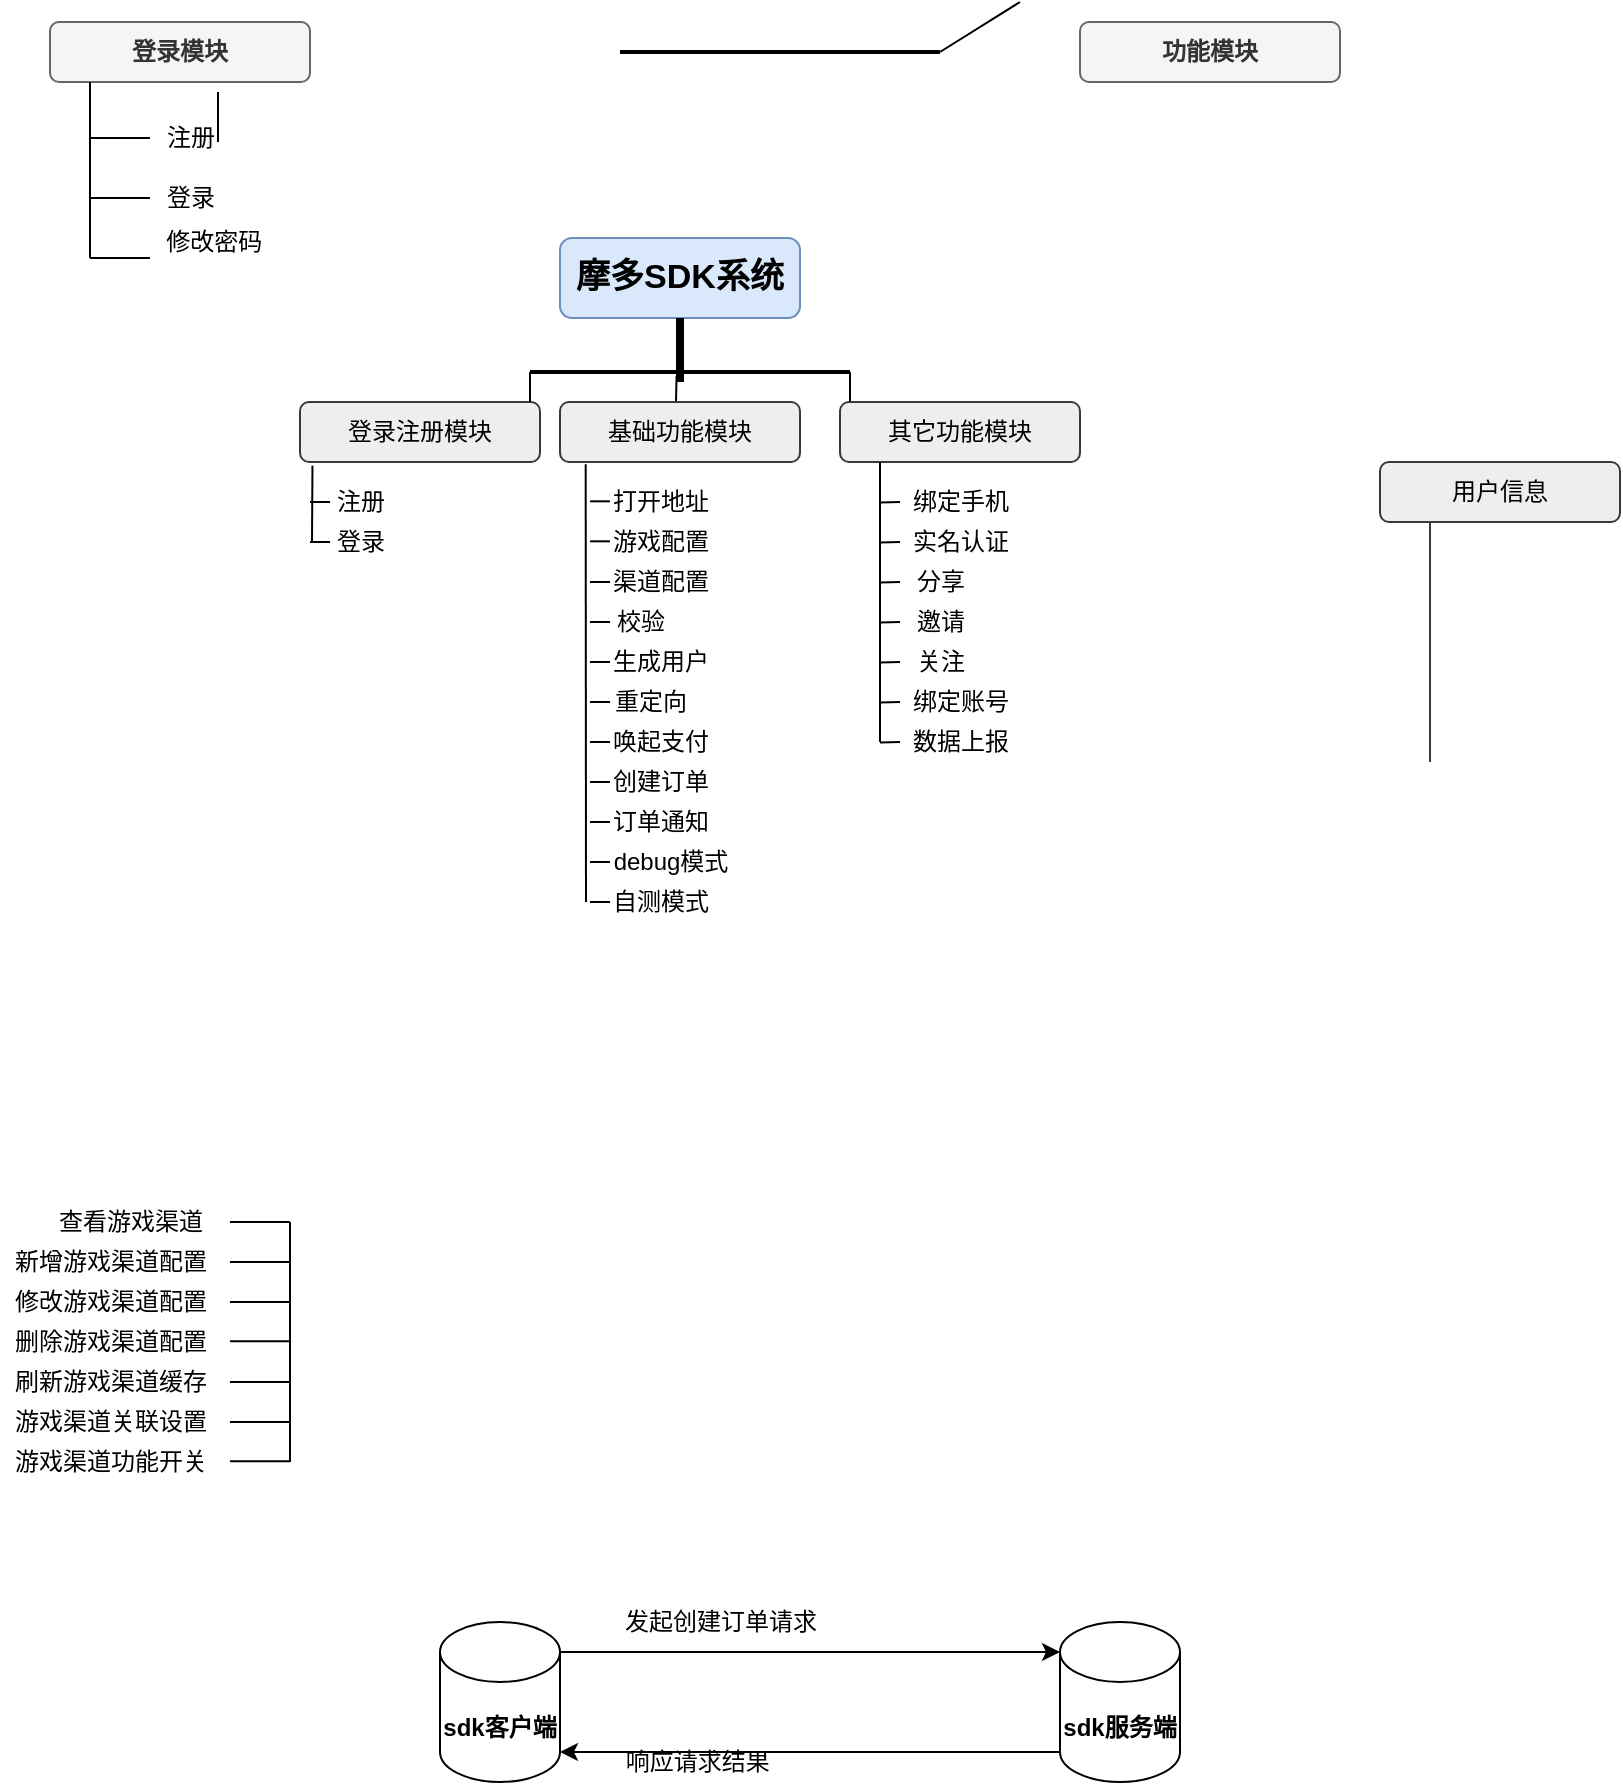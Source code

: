 <mxfile version="13.7.9" type="github" pages="3"><diagram id="qAoMYeuUkj_qlOZbJjKi" name="Page-1"><mxGraphModel dx="981" dy="514" grid="1" gridSize="10" guides="1" tooltips="1" connect="1" arrows="1" fold="1" page="1" pageScale="1" pageWidth="827" pageHeight="1169" math="0" shadow="0"><root><mxCell id="0"/><mxCell id="1" parent="0"/><mxCell id="pmI48ySR9rzOAMd9ZibN-4" value="&lt;b&gt;&lt;font style=&quot;font-size: 17px&quot;&gt;摩多SDK系统&lt;/font&gt;&lt;/b&gt;" style="rounded=1;whiteSpace=wrap;html=1;fillColor=#dae8fc;strokeColor=#6c8ebf;" vertex="1" parent="1"><mxGeometry x="280" y="128" width="120" height="40" as="geometry"/></mxCell><mxCell id="pmI48ySR9rzOAMd9ZibN-8" value="" style="line;strokeWidth=2;html=1;" vertex="1" parent="1"><mxGeometry x="310" y="30" width="160" height="10" as="geometry"/></mxCell><mxCell id="pmI48ySR9rzOAMd9ZibN-16" value="" style="endArrow=none;html=1;entryX=0;entryY=0.5;entryDx=0;entryDy=0;entryPerimeter=0;" edge="1" parent="1"><mxGeometry width="50" height="50" relative="1" as="geometry"><mxPoint x="109" y="80" as="sourcePoint"/><mxPoint x="109" y="55" as="targetPoint"/><Array as="points"/></mxGeometry></mxCell><mxCell id="pmI48ySR9rzOAMd9ZibN-17" value="" style="endArrow=none;html=1;entryX=1;entryY=0.5;entryDx=0;entryDy=0;entryPerimeter=0;" edge="1" parent="1" target="pmI48ySR9rzOAMd9ZibN-8"><mxGeometry width="50" height="50" relative="1" as="geometry"><mxPoint x="510" y="10" as="sourcePoint"/><mxPoint x="440" y="450" as="targetPoint"/></mxGeometry></mxCell><mxCell id="pmI48ySR9rzOAMd9ZibN-36" value="&lt;b&gt;登录模块&lt;/b&gt;" style="rounded=1;whiteSpace=wrap;html=1;fillColor=#f5f5f5;strokeColor=#666666;fontColor=#333333;" vertex="1" parent="1"><mxGeometry x="25" y="20" width="130" height="30" as="geometry"/></mxCell><mxCell id="pmI48ySR9rzOAMd9ZibN-38" value="&lt;b&gt;功能模块&lt;/b&gt;" style="rounded=1;whiteSpace=wrap;html=1;fillColor=#f5f5f5;strokeColor=#666666;fontColor=#333333;" vertex="1" parent="1"><mxGeometry x="540" y="20" width="130" height="30" as="geometry"/></mxCell><mxCell id="pmI48ySR9rzOAMd9ZibN-39" value="" style="endArrow=none;html=1;" edge="1" parent="1"><mxGeometry width="50" height="50" relative="1" as="geometry"><mxPoint x="45" y="138" as="sourcePoint"/><mxPoint x="45" y="50" as="targetPoint"/></mxGeometry></mxCell><mxCell id="pmI48ySR9rzOAMd9ZibN-40" value="" style="endArrow=none;html=1;" edge="1" parent="1"><mxGeometry width="50" height="50" relative="1" as="geometry"><mxPoint x="45" y="78" as="sourcePoint"/><mxPoint x="75" y="78" as="targetPoint"/><Array as="points"><mxPoint x="65" y="78"/></Array></mxGeometry></mxCell><mxCell id="pmI48ySR9rzOAMd9ZibN-41" value="" style="endArrow=none;html=1;" edge="1" parent="1"><mxGeometry width="50" height="50" relative="1" as="geometry"><mxPoint x="45" y="108" as="sourcePoint"/><mxPoint x="75" y="108" as="targetPoint"/></mxGeometry></mxCell><mxCell id="pmI48ySR9rzOAMd9ZibN-42" value="" style="endArrow=none;html=1;" edge="1" parent="1"><mxGeometry width="50" height="50" relative="1" as="geometry"><mxPoint x="45" y="138" as="sourcePoint"/><mxPoint x="75" y="138" as="targetPoint"/></mxGeometry></mxCell><mxCell id="pmI48ySR9rzOAMd9ZibN-43" value="注册" style="text;html=1;align=center;verticalAlign=middle;resizable=0;points=[];autosize=1;" vertex="1" parent="1"><mxGeometry x="75" y="68" width="40" height="20" as="geometry"/></mxCell><mxCell id="pmI48ySR9rzOAMd9ZibN-44" value="登录" style="text;html=1;align=center;verticalAlign=middle;resizable=0;points=[];autosize=1;" vertex="1" parent="1"><mxGeometry x="75" y="98" width="40" height="20" as="geometry"/></mxCell><mxCell id="pmI48ySR9rzOAMd9ZibN-45" value="&amp;nbsp;修改密码" style="text;html=1;align=center;verticalAlign=middle;resizable=0;points=[];autosize=1;" vertex="1" parent="1"><mxGeometry x="70" y="120" width="70" height="20" as="geometry"/></mxCell><mxCell id="pmI48ySR9rzOAMd9ZibN-46" value="" style="endArrow=none;html=1;fillColor=#ffff88;strokeColor=#36393d;" edge="1" parent="1"><mxGeometry width="50" height="50" relative="1" as="geometry"><mxPoint x="715" y="390" as="sourcePoint"/><mxPoint x="715" y="270" as="targetPoint"/></mxGeometry></mxCell><mxCell id="pmI48ySR9rzOAMd9ZibN-90" value="登录注册模块" style="rounded=1;whiteSpace=wrap;html=1;fillColor=#eeeeee;strokeColor=#36393d;" vertex="1" parent="1"><mxGeometry x="150" y="210" width="120" height="30" as="geometry"/></mxCell><mxCell id="pmI48ySR9rzOAMd9ZibN-91" value="" style="endArrow=none;html=1;" edge="1" parent="1"><mxGeometry width="50" height="50" relative="1" as="geometry"><mxPoint x="145" y="740" as="sourcePoint"/><mxPoint x="145" y="620" as="targetPoint"/></mxGeometry></mxCell><mxCell id="pmI48ySR9rzOAMd9ZibN-92" value="" style="endArrow=none;html=1;" edge="1" parent="1"><mxGeometry width="50" height="50" relative="1" as="geometry"><mxPoint x="115" y="620" as="sourcePoint"/><mxPoint x="145" y="620" as="targetPoint"/></mxGeometry></mxCell><mxCell id="pmI48ySR9rzOAMd9ZibN-93" value="" style="endArrow=none;html=1;" edge="1" parent="1"><mxGeometry width="50" height="50" relative="1" as="geometry"><mxPoint x="115" y="640" as="sourcePoint"/><mxPoint x="145" y="640" as="targetPoint"/></mxGeometry></mxCell><mxCell id="pmI48ySR9rzOAMd9ZibN-94" value="" style="endArrow=none;html=1;" edge="1" parent="1"><mxGeometry width="50" height="50" relative="1" as="geometry"><mxPoint x="115" y="660" as="sourcePoint"/><mxPoint x="145" y="660" as="targetPoint"/></mxGeometry></mxCell><mxCell id="pmI48ySR9rzOAMd9ZibN-95" value="" style="endArrow=none;html=1;" edge="1" parent="1"><mxGeometry width="50" height="50" relative="1" as="geometry"><mxPoint x="115" y="679.66" as="sourcePoint"/><mxPoint x="145" y="679.66" as="targetPoint"/></mxGeometry></mxCell><mxCell id="pmI48ySR9rzOAMd9ZibN-96" value="" style="endArrow=none;html=1;" edge="1" parent="1"><mxGeometry width="50" height="50" relative="1" as="geometry"><mxPoint x="115" y="700" as="sourcePoint"/><mxPoint x="145" y="700" as="targetPoint"/></mxGeometry></mxCell><mxCell id="pmI48ySR9rzOAMd9ZibN-97" value="" style="endArrow=none;html=1;" edge="1" parent="1"><mxGeometry width="50" height="50" relative="1" as="geometry"><mxPoint x="115" y="720" as="sourcePoint"/><mxPoint x="145" y="720" as="targetPoint"/></mxGeometry></mxCell><mxCell id="pmI48ySR9rzOAMd9ZibN-98" value="" style="endArrow=none;html=1;" edge="1" parent="1"><mxGeometry width="50" height="50" relative="1" as="geometry"><mxPoint x="115" y="739.66" as="sourcePoint"/><mxPoint x="145" y="739.66" as="targetPoint"/></mxGeometry></mxCell><mxCell id="pmI48ySR9rzOAMd9ZibN-99" value="查看游戏渠道" style="text;html=1;align=center;verticalAlign=middle;resizable=0;points=[];autosize=1;" vertex="1" parent="1"><mxGeometry x="20" y="610" width="90" height="20" as="geometry"/></mxCell><mxCell id="pmI48ySR9rzOAMd9ZibN-100" value="新增游戏渠道配置" style="text;html=1;align=center;verticalAlign=middle;resizable=0;points=[];autosize=1;" vertex="1" parent="1"><mxGeometry y="630" width="110" height="20" as="geometry"/></mxCell><mxCell id="pmI48ySR9rzOAMd9ZibN-101" value="修改游戏渠道配置" style="text;html=1;align=center;verticalAlign=middle;resizable=0;points=[];autosize=1;" vertex="1" parent="1"><mxGeometry y="650" width="110" height="20" as="geometry"/></mxCell><mxCell id="pmI48ySR9rzOAMd9ZibN-102" value="删除游戏渠道配置" style="text;html=1;align=center;verticalAlign=middle;resizable=0;points=[];autosize=1;" vertex="1" parent="1"><mxGeometry y="670" width="110" height="20" as="geometry"/></mxCell><mxCell id="pmI48ySR9rzOAMd9ZibN-103" value="刷新游戏渠道缓存" style="text;html=1;align=center;verticalAlign=middle;resizable=0;points=[];autosize=1;" vertex="1" parent="1"><mxGeometry y="690" width="110" height="20" as="geometry"/></mxCell><mxCell id="pmI48ySR9rzOAMd9ZibN-104" value="游戏渠道关联设置" style="text;html=1;align=center;verticalAlign=middle;resizable=0;points=[];autosize=1;" vertex="1" parent="1"><mxGeometry y="710" width="110" height="20" as="geometry"/></mxCell><mxCell id="pmI48ySR9rzOAMd9ZibN-105" value="游戏渠道功能开关" style="text;html=1;align=center;verticalAlign=middle;resizable=0;points=[];autosize=1;" vertex="1" parent="1"><mxGeometry y="730" width="110" height="20" as="geometry"/></mxCell><mxCell id="pmI48ySR9rzOAMd9ZibN-107" value="&lt;b&gt;sdk客户端&lt;/b&gt;" style="shape=cylinder3;whiteSpace=wrap;html=1;boundedLbl=1;backgroundOutline=1;size=15;" vertex="1" parent="1"><mxGeometry x="220" y="820" width="60" height="80" as="geometry"/></mxCell><mxCell id="pmI48ySR9rzOAMd9ZibN-108" value="&lt;b&gt;sdk服务端&lt;/b&gt;" style="shape=cylinder3;whiteSpace=wrap;html=1;boundedLbl=1;backgroundOutline=1;size=15;" vertex="1" parent="1"><mxGeometry x="530" y="820" width="60" height="80" as="geometry"/></mxCell><mxCell id="pmI48ySR9rzOAMd9ZibN-116" value="用户信息" style="rounded=1;whiteSpace=wrap;html=1;fillColor=#eeeeee;strokeColor=#36393d;" vertex="1" parent="1"><mxGeometry x="690" y="240" width="120" height="30" as="geometry"/></mxCell><mxCell id="pmI48ySR9rzOAMd9ZibN-141" value="" style="endArrow=classic;html=1;exitX=1;exitY=0;exitDx=0;exitDy=15;exitPerimeter=0;" edge="1" parent="1" source="pmI48ySR9rzOAMd9ZibN-107"><mxGeometry width="50" height="50" relative="1" as="geometry"><mxPoint x="360" y="930" as="sourcePoint"/><mxPoint x="530" y="835" as="targetPoint"/></mxGeometry></mxCell><mxCell id="pmI48ySR9rzOAMd9ZibN-142" value="" style="endArrow=classic;html=1;exitX=0;exitY=1;exitDx=0;exitDy=-15;exitPerimeter=0;entryX=1;entryY=1;entryDx=0;entryDy=-15;entryPerimeter=0;" edge="1" parent="1" source="pmI48ySR9rzOAMd9ZibN-108" target="pmI48ySR9rzOAMd9ZibN-107"><mxGeometry width="50" height="50" relative="1" as="geometry"><mxPoint x="360" y="930" as="sourcePoint"/><mxPoint x="410" y="880" as="targetPoint"/></mxGeometry></mxCell><mxCell id="pmI48ySR9rzOAMd9ZibN-143" value="发起创建订单请求" style="text;html=1;align=center;verticalAlign=middle;resizable=0;points=[];autosize=1;" vertex="1" parent="1"><mxGeometry x="305" y="810" width="110" height="20" as="geometry"/></mxCell><mxCell id="pmI48ySR9rzOAMd9ZibN-144" value="&amp;nbsp; &amp;nbsp; &amp;nbsp; &amp;nbsp; &amp;nbsp; &amp;nbsp;响应请求结果" style="text;html=1;align=center;verticalAlign=middle;resizable=0;points=[];autosize=1;" vertex="1" parent="1"><mxGeometry x="270" y="880" width="120" height="20" as="geometry"/></mxCell><mxCell id="pmI48ySR9rzOAMd9ZibN-145" value="" style="endArrow=none;html=1;" edge="1" parent="1"><mxGeometry width="50" height="50" relative="1" as="geometry"><mxPoint x="180" y="349.66" as="sourcePoint"/><mxPoint x="180" y="349.66" as="targetPoint"/></mxGeometry></mxCell><mxCell id="pmI48ySR9rzOAMd9ZibN-148" value="" style="line;strokeWidth=4;direction=south;html=1;perimeter=backbonePerimeter;points=[];outlineConnect=0;" vertex="1" parent="1"><mxGeometry x="335" y="168" width="10" height="32" as="geometry"/></mxCell><mxCell id="pmI48ySR9rzOAMd9ZibN-149" value="" style="line;strokeWidth=2;html=1;" vertex="1" parent="1"><mxGeometry x="265" y="190" width="160" height="10" as="geometry"/></mxCell><mxCell id="pmI48ySR9rzOAMd9ZibN-152" value="" style="endArrow=none;html=1;entryX=0.458;entryY=0.703;entryDx=0;entryDy=0;entryPerimeter=0;" edge="1" parent="1" target="pmI48ySR9rzOAMd9ZibN-149"><mxGeometry width="50" height="50" relative="1" as="geometry"><mxPoint x="338" y="210" as="sourcePoint"/><mxPoint x="410" y="200" as="targetPoint"/></mxGeometry></mxCell><mxCell id="pmI48ySR9rzOAMd9ZibN-153" value="" style="endArrow=none;html=1;entryX=0;entryY=0.5;entryDx=0;entryDy=0;entryPerimeter=0;" edge="1" parent="1" target="pmI48ySR9rzOAMd9ZibN-149"><mxGeometry width="50" height="50" relative="1" as="geometry"><mxPoint x="265" y="210" as="sourcePoint"/><mxPoint x="410" y="200" as="targetPoint"/></mxGeometry></mxCell><mxCell id="pmI48ySR9rzOAMd9ZibN-154" value="" style="endArrow=none;html=1;entryX=1;entryY=0.5;entryDx=0;entryDy=0;entryPerimeter=0;" edge="1" parent="1" target="pmI48ySR9rzOAMd9ZibN-149"><mxGeometry width="50" height="50" relative="1" as="geometry"><mxPoint x="425" y="210" as="sourcePoint"/><mxPoint x="410" y="200" as="targetPoint"/></mxGeometry></mxCell><mxCell id="pmI48ySR9rzOAMd9ZibN-155" value="基础功能模块" style="rounded=1;whiteSpace=wrap;html=1;fillColor=#eeeeee;strokeColor=#36393d;" vertex="1" parent="1"><mxGeometry x="280" y="210" width="120" height="30" as="geometry"/></mxCell><mxCell id="pmI48ySR9rzOAMd9ZibN-156" value="其它功能模块" style="rounded=1;whiteSpace=wrap;html=1;fillColor=#eeeeee;strokeColor=#36393d;" vertex="1" parent="1"><mxGeometry x="420" y="210" width="120" height="30" as="geometry"/></mxCell><mxCell id="pmI48ySR9rzOAMd9ZibN-157" value="" style="endArrow=none;html=1;entryX=0.052;entryY=1.062;entryDx=0;entryDy=0;entryPerimeter=0;" edge="1" parent="1" target="pmI48ySR9rzOAMd9ZibN-90"><mxGeometry width="50" height="50" relative="1" as="geometry"><mxPoint x="156" y="280" as="sourcePoint"/><mxPoint x="410" y="390" as="targetPoint"/></mxGeometry></mxCell><mxCell id="pmI48ySR9rzOAMd9ZibN-159" value="" style="endArrow=none;html=1;" edge="1" parent="1"><mxGeometry width="50" height="50" relative="1" as="geometry"><mxPoint x="155" y="260" as="sourcePoint"/><mxPoint x="165" y="260" as="targetPoint"/><Array as="points"><mxPoint x="155" y="260"/></Array></mxGeometry></mxCell><mxCell id="pmI48ySR9rzOAMd9ZibN-160" value="" style="endArrow=none;html=1;" edge="1" parent="1"><mxGeometry width="50" height="50" relative="1" as="geometry"><mxPoint x="155" y="280" as="sourcePoint"/><mxPoint x="165" y="280" as="targetPoint"/></mxGeometry></mxCell><mxCell id="pmI48ySR9rzOAMd9ZibN-162" value="注册" style="text;html=1;align=center;verticalAlign=middle;resizable=0;points=[];autosize=1;" vertex="1" parent="1"><mxGeometry x="160" y="250" width="40" height="20" as="geometry"/></mxCell><mxCell id="pmI48ySR9rzOAMd9ZibN-163" value="登录" style="text;html=1;align=center;verticalAlign=middle;resizable=0;points=[];autosize=1;" vertex="1" parent="1"><mxGeometry x="160" y="270" width="40" height="20" as="geometry"/></mxCell><mxCell id="pmI48ySR9rzOAMd9ZibN-164" value="" style="endArrow=none;html=1;entryX=0.107;entryY=1.039;entryDx=0;entryDy=0;entryPerimeter=0;" edge="1" parent="1" target="pmI48ySR9rzOAMd9ZibN-155"><mxGeometry width="50" height="50" relative="1" as="geometry"><mxPoint x="293" y="460" as="sourcePoint"/><mxPoint x="410" y="390" as="targetPoint"/></mxGeometry></mxCell><mxCell id="pmI48ySR9rzOAMd9ZibN-165" value="" style="endArrow=none;html=1;" edge="1" parent="1"><mxGeometry width="50" height="50" relative="1" as="geometry"><mxPoint x="295" y="259.66" as="sourcePoint"/><mxPoint x="305" y="259.66" as="targetPoint"/><Array as="points"><mxPoint x="295" y="259.66"/></Array></mxGeometry></mxCell><mxCell id="pmI48ySR9rzOAMd9ZibN-166" value="" style="endArrow=none;html=1;" edge="1" parent="1"><mxGeometry width="50" height="50" relative="1" as="geometry"><mxPoint x="295" y="279.66" as="sourcePoint"/><mxPoint x="305" y="279.66" as="targetPoint"/><Array as="points"><mxPoint x="295" y="279.66"/></Array></mxGeometry></mxCell><mxCell id="pmI48ySR9rzOAMd9ZibN-167" value="" style="endArrow=none;html=1;" edge="1" parent="1"><mxGeometry width="50" height="50" relative="1" as="geometry"><mxPoint x="295" y="300.0" as="sourcePoint"/><mxPoint x="305" y="300.0" as="targetPoint"/><Array as="points"><mxPoint x="295" y="300"/></Array></mxGeometry></mxCell><mxCell id="pmI48ySR9rzOAMd9ZibN-168" value="" style="endArrow=none;html=1;" edge="1" parent="1"><mxGeometry width="50" height="50" relative="1" as="geometry"><mxPoint x="295" y="320" as="sourcePoint"/><mxPoint x="305" y="320" as="targetPoint"/><Array as="points"><mxPoint x="295" y="320"/></Array></mxGeometry></mxCell><mxCell id="pmI48ySR9rzOAMd9ZibN-169" value="" style="endArrow=none;html=1;" edge="1" parent="1"><mxGeometry width="50" height="50" relative="1" as="geometry"><mxPoint x="295" y="340" as="sourcePoint"/><mxPoint x="305" y="340" as="targetPoint"/><Array as="points"><mxPoint x="295" y="340"/></Array></mxGeometry></mxCell><mxCell id="pmI48ySR9rzOAMd9ZibN-170" value="" style="endArrow=none;html=1;" edge="1" parent="1"><mxGeometry width="50" height="50" relative="1" as="geometry"><mxPoint x="295" y="360" as="sourcePoint"/><mxPoint x="305" y="360" as="targetPoint"/><Array as="points"><mxPoint x="295" y="360"/></Array></mxGeometry></mxCell><mxCell id="pmI48ySR9rzOAMd9ZibN-171" value="" style="endArrow=none;html=1;" edge="1" parent="1"><mxGeometry width="50" height="50" relative="1" as="geometry"><mxPoint x="295" y="380" as="sourcePoint"/><mxPoint x="305" y="380" as="targetPoint"/><Array as="points"><mxPoint x="295" y="380"/></Array></mxGeometry></mxCell><mxCell id="pmI48ySR9rzOAMd9ZibN-172" value="" style="endArrow=none;html=1;" edge="1" parent="1"><mxGeometry width="50" height="50" relative="1" as="geometry"><mxPoint x="295" y="400" as="sourcePoint"/><mxPoint x="305" y="400" as="targetPoint"/><Array as="points"><mxPoint x="295" y="400"/></Array></mxGeometry></mxCell><mxCell id="pmI48ySR9rzOAMd9ZibN-173" value="" style="endArrow=none;html=1;" edge="1" parent="1"><mxGeometry width="50" height="50" relative="1" as="geometry"><mxPoint x="295" y="420" as="sourcePoint"/><mxPoint x="305" y="420" as="targetPoint"/><Array as="points"><mxPoint x="295" y="420"/></Array></mxGeometry></mxCell><mxCell id="pmI48ySR9rzOAMd9ZibN-174" value="" style="endArrow=none;html=1;" edge="1" parent="1"><mxGeometry width="50" height="50" relative="1" as="geometry"><mxPoint x="295" y="440" as="sourcePoint"/><mxPoint x="305" y="440" as="targetPoint"/><Array as="points"><mxPoint x="295" y="440"/></Array></mxGeometry></mxCell><mxCell id="pmI48ySR9rzOAMd9ZibN-175" value="" style="endArrow=none;html=1;" edge="1" parent="1"><mxGeometry width="50" height="50" relative="1" as="geometry"><mxPoint x="295" y="460" as="sourcePoint"/><mxPoint x="305" y="460" as="targetPoint"/><Array as="points"><mxPoint x="295" y="460"/></Array></mxGeometry></mxCell><mxCell id="pmI48ySR9rzOAMd9ZibN-176" value="打开地址" style="text;html=1;align=center;verticalAlign=middle;resizable=0;points=[];autosize=1;" vertex="1" parent="1"><mxGeometry x="300" y="250" width="60" height="20" as="geometry"/></mxCell><mxCell id="pmI48ySR9rzOAMd9ZibN-177" value="游戏配置" style="text;html=1;align=center;verticalAlign=middle;resizable=0;points=[];autosize=1;" vertex="1" parent="1"><mxGeometry x="300" y="270" width="60" height="20" as="geometry"/></mxCell><mxCell id="pmI48ySR9rzOAMd9ZibN-178" value="渠道配置" style="text;html=1;align=center;verticalAlign=middle;resizable=0;points=[];autosize=1;" vertex="1" parent="1"><mxGeometry x="300" y="290" width="60" height="20" as="geometry"/></mxCell><mxCell id="pmI48ySR9rzOAMd9ZibN-179" value="校验" style="text;html=1;align=center;verticalAlign=middle;resizable=0;points=[];autosize=1;" vertex="1" parent="1"><mxGeometry x="300" y="310" width="40" height="20" as="geometry"/></mxCell><mxCell id="pmI48ySR9rzOAMd9ZibN-180" value="生成用户" style="text;html=1;align=center;verticalAlign=middle;resizable=0;points=[];autosize=1;" vertex="1" parent="1"><mxGeometry x="300" y="330" width="60" height="20" as="geometry"/></mxCell><mxCell id="pmI48ySR9rzOAMd9ZibN-181" value="重定向" style="text;html=1;align=center;verticalAlign=middle;resizable=0;points=[];autosize=1;" vertex="1" parent="1"><mxGeometry x="300" y="350" width="50" height="20" as="geometry"/></mxCell><mxCell id="pmI48ySR9rzOAMd9ZibN-182" value="唤起支付" style="text;html=1;align=center;verticalAlign=middle;resizable=0;points=[];autosize=1;" vertex="1" parent="1"><mxGeometry x="300" y="370" width="60" height="20" as="geometry"/></mxCell><mxCell id="pmI48ySR9rzOAMd9ZibN-183" value="创建订单" style="text;html=1;align=center;verticalAlign=middle;resizable=0;points=[];autosize=1;" vertex="1" parent="1"><mxGeometry x="300" y="390" width="60" height="20" as="geometry"/></mxCell><mxCell id="pmI48ySR9rzOAMd9ZibN-184" value="订单通知" style="text;html=1;align=center;verticalAlign=middle;resizable=0;points=[];autosize=1;" vertex="1" parent="1"><mxGeometry x="300" y="410" width="60" height="20" as="geometry"/></mxCell><mxCell id="pmI48ySR9rzOAMd9ZibN-185" value="debug模式" style="text;html=1;align=center;verticalAlign=middle;resizable=0;points=[];autosize=1;" vertex="1" parent="1"><mxGeometry x="300" y="430" width="70" height="20" as="geometry"/></mxCell><mxCell id="pmI48ySR9rzOAMd9ZibN-186" value="自测模式" style="text;html=1;align=center;verticalAlign=middle;resizable=0;points=[];autosize=1;" vertex="1" parent="1"><mxGeometry x="300" y="450" width="60" height="20" as="geometry"/></mxCell><mxCell id="pmI48ySR9rzOAMd9ZibN-187" value="" style="endArrow=none;html=1;" edge="1" parent="1"><mxGeometry width="50" height="50" relative="1" as="geometry"><mxPoint x="440" y="380" as="sourcePoint"/><mxPoint x="440" y="240" as="targetPoint"/></mxGeometry></mxCell><mxCell id="pmI48ySR9rzOAMd9ZibN-188" value="" style="endArrow=none;html=1;" edge="1" parent="1"><mxGeometry width="50" height="50" relative="1" as="geometry"><mxPoint x="440" y="260.31" as="sourcePoint"/><mxPoint x="450" y="259.97" as="targetPoint"/><Array as="points"><mxPoint x="440" y="259.66"/></Array></mxGeometry></mxCell><mxCell id="pmI48ySR9rzOAMd9ZibN-189" value="" style="endArrow=none;html=1;" edge="1" parent="1"><mxGeometry width="50" height="50" relative="1" as="geometry"><mxPoint x="440" y="280.31" as="sourcePoint"/><mxPoint x="450" y="279.97" as="targetPoint"/><Array as="points"><mxPoint x="440" y="279.66"/></Array></mxGeometry></mxCell><mxCell id="pmI48ySR9rzOAMd9ZibN-190" value="" style="endArrow=none;html=1;" edge="1" parent="1"><mxGeometry width="50" height="50" relative="1" as="geometry"><mxPoint x="440" y="300.31" as="sourcePoint"/><mxPoint x="450" y="299.97" as="targetPoint"/><Array as="points"><mxPoint x="440" y="299.66"/></Array></mxGeometry></mxCell><mxCell id="pmI48ySR9rzOAMd9ZibN-191" value="" style="endArrow=none;html=1;" edge="1" parent="1"><mxGeometry width="50" height="50" relative="1" as="geometry"><mxPoint x="440" y="320.31" as="sourcePoint"/><mxPoint x="450" y="319.97" as="targetPoint"/><Array as="points"><mxPoint x="440" y="319.66"/></Array></mxGeometry></mxCell><mxCell id="pmI48ySR9rzOAMd9ZibN-192" value="" style="endArrow=none;html=1;" edge="1" parent="1"><mxGeometry width="50" height="50" relative="1" as="geometry"><mxPoint x="440" y="340.31" as="sourcePoint"/><mxPoint x="450" y="339.97" as="targetPoint"/><Array as="points"><mxPoint x="440" y="339.66"/></Array></mxGeometry></mxCell><mxCell id="pmI48ySR9rzOAMd9ZibN-193" value="" style="endArrow=none;html=1;" edge="1" parent="1"><mxGeometry width="50" height="50" relative="1" as="geometry"><mxPoint x="440" y="360.31" as="sourcePoint"/><mxPoint x="450" y="359.97" as="targetPoint"/><Array as="points"><mxPoint x="440" y="359.66"/></Array></mxGeometry></mxCell><mxCell id="pmI48ySR9rzOAMd9ZibN-194" value="" style="endArrow=none;html=1;" edge="1" parent="1"><mxGeometry width="50" height="50" relative="1" as="geometry"><mxPoint x="440" y="380.31" as="sourcePoint"/><mxPoint x="450" y="379.97" as="targetPoint"/><Array as="points"><mxPoint x="440" y="379.66"/></Array></mxGeometry></mxCell><mxCell id="pmI48ySR9rzOAMd9ZibN-195" value="绑定手机&lt;br&gt;" style="text;html=1;align=center;verticalAlign=middle;resizable=0;points=[];autosize=1;" vertex="1" parent="1"><mxGeometry x="450" y="250" width="60" height="20" as="geometry"/></mxCell><mxCell id="pmI48ySR9rzOAMd9ZibN-196" value="实名认证" style="text;html=1;align=center;verticalAlign=middle;resizable=0;points=[];autosize=1;" vertex="1" parent="1"><mxGeometry x="450" y="270" width="60" height="20" as="geometry"/></mxCell><mxCell id="pmI48ySR9rzOAMd9ZibN-197" value="分享" style="text;html=1;align=center;verticalAlign=middle;resizable=0;points=[];autosize=1;" vertex="1" parent="1"><mxGeometry x="450" y="290" width="40" height="20" as="geometry"/></mxCell><mxCell id="pmI48ySR9rzOAMd9ZibN-198" value="邀请&lt;br&gt;" style="text;html=1;align=center;verticalAlign=middle;resizable=0;points=[];autosize=1;" vertex="1" parent="1"><mxGeometry x="450" y="310" width="40" height="20" as="geometry"/></mxCell><mxCell id="pmI48ySR9rzOAMd9ZibN-199" value="关注" style="text;html=1;align=center;verticalAlign=middle;resizable=0;points=[];autosize=1;" vertex="1" parent="1"><mxGeometry x="450" y="330" width="40" height="20" as="geometry"/></mxCell><mxCell id="pmI48ySR9rzOAMd9ZibN-200" value="绑定账号" style="text;html=1;align=center;verticalAlign=middle;resizable=0;points=[];autosize=1;" vertex="1" parent="1"><mxGeometry x="450" y="350" width="60" height="20" as="geometry"/></mxCell><mxCell id="pmI48ySR9rzOAMd9ZibN-201" value="数据上报" style="text;html=1;align=center;verticalAlign=middle;resizable=0;points=[];autosize=1;" vertex="1" parent="1"><mxGeometry x="450" y="370" width="60" height="20" as="geometry"/></mxCell></root></mxGraphModel></diagram><diagram id="jLYIlxE6M-nqX_8M_a2Z" name="Page-2"><mxGraphModel dx="1422" dy="746" grid="1" gridSize="10" guides="1" tooltips="1" connect="1" arrows="1" fold="1" page="1" pageScale="1" pageWidth="827" pageHeight="1169" math="0" shadow="0"><root><mxCell id="SZmsTWTxK-urdWq4lrYK-0"/><mxCell id="SZmsTWTxK-urdWq4lrYK-1" parent="SZmsTWTxK-urdWq4lrYK-0"/><mxCell id="SZmsTWTxK-urdWq4lrYK-3" value="渠道游戏入口地址" style="shape=cylinder3;whiteSpace=wrap;html=1;boundedLbl=1;backgroundOutline=1;size=15;fontStyle=1" vertex="1" parent="SZmsTWTxK-urdWq4lrYK-1"><mxGeometry x="120" y="290" width="60" height="120" as="geometry"/></mxCell><mxCell id="SZmsTWTxK-urdWq4lrYK-4" value="sdk服务端&lt;br&gt;" style="shape=cylinder3;whiteSpace=wrap;html=1;boundedLbl=1;backgroundOutline=1;size=15;fontStyle=1" vertex="1" parent="SZmsTWTxK-urdWq4lrYK-1"><mxGeometry x="300" y="290" width="60" height="120" as="geometry"/></mxCell><mxCell id="SZmsTWTxK-urdWq4lrYK-5" value="游戏客户端" style="shape=cylinder3;whiteSpace=wrap;html=1;boundedLbl=1;backgroundOutline=1;size=15;fontStyle=1" vertex="1" parent="SZmsTWTxK-urdWq4lrYK-1"><mxGeometry x="530" y="290" width="60" height="120" as="geometry"/></mxCell><mxCell id="SZmsTWTxK-urdWq4lrYK-6" value="" style="endArrow=classic;html=1;exitX=1.033;exitY=0.592;exitDx=0;exitDy=0;exitPerimeter=0;entryX=-0.067;entryY=0.6;entryDx=0;entryDy=0;entryPerimeter=0;" edge="1" parent="SZmsTWTxK-urdWq4lrYK-1" source="SZmsTWTxK-urdWq4lrYK-3" target="SZmsTWTxK-urdWq4lrYK-4"><mxGeometry width="50" height="50" relative="1" as="geometry"><mxPoint x="390" y="410" as="sourcePoint"/><mxPoint x="440" y="360" as="targetPoint"/></mxGeometry></mxCell><mxCell id="SZmsTWTxK-urdWq4lrYK-7" value="" style="endArrow=classic;html=1;exitX=1.067;exitY=0.608;exitDx=0;exitDy=0;exitPerimeter=0;entryX=-0.017;entryY=0.608;entryDx=0;entryDy=0;entryPerimeter=0;" edge="1" parent="SZmsTWTxK-urdWq4lrYK-1" source="SZmsTWTxK-urdWq4lrYK-4" target="SZmsTWTxK-urdWq4lrYK-5"><mxGeometry width="50" height="50" relative="1" as="geometry"><mxPoint x="390" y="410" as="sourcePoint"/><mxPoint x="440" y="360" as="targetPoint"/></mxGeometry></mxCell><mxCell id="SZmsTWTxK-urdWq4lrYK-8" value="跳转到sdk" style="text;html=1;align=center;verticalAlign=middle;resizable=0;points=[];autosize=1;fontStyle=1" vertex="1" parent="SZmsTWTxK-urdWq4lrYK-1"><mxGeometry x="185" y="330" width="70" height="20" as="geometry"/></mxCell><mxCell id="SZmsTWTxK-urdWq4lrYK-9" value="sdk跳转到游戏客户端地址&lt;br&gt;" style="text;html=1;align=center;verticalAlign=middle;resizable=0;points=[];autosize=1;fontStyle=1" vertex="1" parent="SZmsTWTxK-urdWq4lrYK-1"><mxGeometry x="365" y="330" width="160" height="20" as="geometry"/></mxCell></root></mxGraphModel></diagram><diagram id="igPsgSZz47skrPUZDNZl" name="Page-3"><mxGraphModel dx="1422" dy="746" grid="1" gridSize="10" guides="1" tooltips="1" connect="1" arrows="1" fold="1" page="1" pageScale="1" pageWidth="827" pageHeight="1169" math="0" shadow="0"><root><mxCell id="J-hEHQAsKZeQdaMJV9M0-0"/><mxCell id="J-hEHQAsKZeQdaMJV9M0-1" parent="J-hEHQAsKZeQdaMJV9M0-0"/><mxCell id="3HXDtZ4BHIWOM7_SsJX8-0" value="&lt;font style=&quot;font-size: 22px&quot;&gt;游戏配置&lt;/font&gt;" style="rounded=1;whiteSpace=wrap;html=1;fillColor=#cce5ff;strokeColor=#36393d;fontStyle=1" vertex="1" parent="J-hEHQAsKZeQdaMJV9M0-1"><mxGeometry x="80" y="30" width="120" height="60" as="geometry"/></mxCell><mxCell id="3HXDtZ4BHIWOM7_SsJX8-1" value="" style="endArrow=none;html=1;entryX=0.333;entryY=1.067;entryDx=0;entryDy=0;entryPerimeter=0;" edge="1" parent="J-hEHQAsKZeQdaMJV9M0-1" target="3HXDtZ4BHIWOM7_SsJX8-0"><mxGeometry width="50" height="50" relative="1" as="geometry"><mxPoint x="120" y="300" as="sourcePoint"/><mxPoint x="440" y="360" as="targetPoint"/></mxGeometry></mxCell><mxCell id="3HXDtZ4BHIWOM7_SsJX8-2" value="" style="endArrow=none;html=1;" edge="1" parent="J-hEHQAsKZeQdaMJV9M0-1"><mxGeometry width="50" height="50" relative="1" as="geometry"><mxPoint x="120" y="120" as="sourcePoint"/><mxPoint x="160" y="120" as="targetPoint"/></mxGeometry></mxCell><mxCell id="3HXDtZ4BHIWOM7_SsJX8-3" value="" style="endArrow=none;html=1;" edge="1" parent="J-hEHQAsKZeQdaMJV9M0-1"><mxGeometry width="50" height="50" relative="1" as="geometry"><mxPoint x="120" y="200" as="sourcePoint"/><mxPoint x="160" y="200" as="targetPoint"/></mxGeometry></mxCell><mxCell id="3HXDtZ4BHIWOM7_SsJX8-4" value="" style="endArrow=none;html=1;" edge="1" parent="J-hEHQAsKZeQdaMJV9M0-1"><mxGeometry width="50" height="50" relative="1" as="geometry"><mxPoint x="120" y="160" as="sourcePoint"/><mxPoint x="160" y="160" as="targetPoint"/></mxGeometry></mxCell><mxCell id="3HXDtZ4BHIWOM7_SsJX8-5" value="" style="endArrow=none;html=1;" edge="1" parent="J-hEHQAsKZeQdaMJV9M0-1"><mxGeometry width="50" height="50" relative="1" as="geometry"><mxPoint x="120" y="250" as="sourcePoint"/><mxPoint x="160" y="250" as="targetPoint"/></mxGeometry></mxCell><mxCell id="3HXDtZ4BHIWOM7_SsJX8-6" value="&lt;font style=&quot;font-size: 15px&quot;&gt;游戏分享项配置&lt;/font&gt;" style="text;html=1;align=center;verticalAlign=middle;resizable=0;points=[];autosize=1;" vertex="1" parent="J-hEHQAsKZeQdaMJV9M0-1"><mxGeometry x="155" y="110" width="120" height="20" as="geometry"/></mxCell><mxCell id="3HXDtZ4BHIWOM7_SsJX8-8" value="&lt;span style=&quot;font-size: 15px&quot;&gt;游戏充值项配置&lt;/span&gt;" style="text;html=1;align=center;verticalAlign=middle;resizable=0;points=[];autosize=1;" vertex="1" parent="J-hEHQAsKZeQdaMJV9M0-1"><mxGeometry x="155" y="150" width="120" height="20" as="geometry"/></mxCell><mxCell id="3HXDtZ4BHIWOM7_SsJX8-9" value="&lt;font style=&quot;font-size: 15px&quot;&gt;游戏登录、充值回调地址配置&lt;/font&gt;" style="text;html=1;align=center;verticalAlign=middle;resizable=0;points=[];autosize=1;" vertex="1" parent="J-hEHQAsKZeQdaMJV9M0-1"><mxGeometry x="160" y="190" width="210" height="20" as="geometry"/></mxCell><mxCell id="3HXDtZ4BHIWOM7_SsJX8-10" value="&lt;font style=&quot;font-size: 15px&quot;&gt;游戏配置缓存&lt;/font&gt;" style="text;html=1;align=center;verticalAlign=middle;resizable=0;points=[];autosize=1;" vertex="1" parent="J-hEHQAsKZeQdaMJV9M0-1"><mxGeometry x="155" y="240" width="110" height="20" as="geometry"/></mxCell><mxCell id="3HXDtZ4BHIWOM7_SsJX8-11" value="" style="endArrow=none;html=1;" edge="1" parent="J-hEHQAsKZeQdaMJV9M0-1"><mxGeometry width="50" height="50" relative="1" as="geometry"><mxPoint x="120" y="300" as="sourcePoint"/><mxPoint x="160" y="300" as="targetPoint"/></mxGeometry></mxCell><mxCell id="3HXDtZ4BHIWOM7_SsJX8-12" value="&lt;font style=&quot;font-size: 15px&quot;&gt;游戏功能开关配置&lt;/font&gt;" style="text;html=1;align=center;verticalAlign=middle;resizable=0;points=[];autosize=1;" vertex="1" parent="J-hEHQAsKZeQdaMJV9M0-1"><mxGeometry x="160" y="290" width="140" height="20" as="geometry"/></mxCell><mxCell id="3HXDtZ4BHIWOM7_SsJX8-14" value="&lt;font style=&quot;font-size: 22px&quot;&gt;渠道配置&lt;/font&gt;" style="rounded=1;whiteSpace=wrap;html=1;fillColor=#cce5ff;strokeColor=#36393d;fontStyle=1" vertex="1" parent="J-hEHQAsKZeQdaMJV9M0-1"><mxGeometry x="530" y="30" width="120" height="60" as="geometry"/></mxCell><mxCell id="3HXDtZ4BHIWOM7_SsJX8-15" value="" style="endArrow=none;html=1;entryX=0.333;entryY=1.067;entryDx=0;entryDy=0;entryPerimeter=0;" edge="1" parent="J-hEHQAsKZeQdaMJV9M0-1"><mxGeometry width="50" height="50" relative="1" as="geometry"><mxPoint x="560" y="270" as="sourcePoint"/><mxPoint x="560" y="90.0" as="targetPoint"/></mxGeometry></mxCell><mxCell id="3HXDtZ4BHIWOM7_SsJX8-17" value="" style="endArrow=none;html=1;" edge="1" parent="J-hEHQAsKZeQdaMJV9M0-1"><mxGeometry width="50" height="50" relative="1" as="geometry"><mxPoint x="560" y="119.5" as="sourcePoint"/><mxPoint x="600" y="119.5" as="targetPoint"/></mxGeometry></mxCell><mxCell id="3HXDtZ4BHIWOM7_SsJX8-18" value="&lt;font style=&quot;font-size: 15px&quot;&gt;渠道分享项配置&lt;/font&gt;" style="text;html=1;align=center;verticalAlign=middle;resizable=0;points=[];autosize=1;" vertex="1" parent="J-hEHQAsKZeQdaMJV9M0-1"><mxGeometry x="600" y="110" width="120" height="20" as="geometry"/></mxCell><mxCell id="3HXDtZ4BHIWOM7_SsJX8-19" value="" style="endArrow=none;html=1;" edge="1" parent="J-hEHQAsKZeQdaMJV9M0-1"><mxGeometry width="50" height="50" relative="1" as="geometry"><mxPoint x="560" y="150" as="sourcePoint"/><mxPoint x="600" y="150" as="targetPoint"/></mxGeometry></mxCell><mxCell id="3HXDtZ4BHIWOM7_SsJX8-20" value="" style="endArrow=none;html=1;" edge="1" parent="J-hEHQAsKZeQdaMJV9M0-1"><mxGeometry width="50" height="50" relative="1" as="geometry"><mxPoint x="560" y="180" as="sourcePoint"/><mxPoint x="600" y="180" as="targetPoint"/></mxGeometry></mxCell><mxCell id="3HXDtZ4BHIWOM7_SsJX8-21" value="" style="endArrow=none;html=1;" edge="1" parent="J-hEHQAsKZeQdaMJV9M0-1"><mxGeometry width="50" height="50" relative="1" as="geometry"><mxPoint x="560" y="210" as="sourcePoint"/><mxPoint x="600" y="210" as="targetPoint"/></mxGeometry></mxCell><mxCell id="3HXDtZ4BHIWOM7_SsJX8-22" value="" style="endArrow=none;html=1;" edge="1" parent="J-hEHQAsKZeQdaMJV9M0-1"><mxGeometry width="50" height="50" relative="1" as="geometry"><mxPoint x="560" y="240" as="sourcePoint"/><mxPoint x="600" y="240" as="targetPoint"/></mxGeometry></mxCell><mxCell id="3HXDtZ4BHIWOM7_SsJX8-23" value="" style="endArrow=none;html=1;" edge="1" parent="J-hEHQAsKZeQdaMJV9M0-1"><mxGeometry width="50" height="50" relative="1" as="geometry"><mxPoint x="560" y="270" as="sourcePoint"/><mxPoint x="600" y="270" as="targetPoint"/></mxGeometry></mxCell><mxCell id="3HXDtZ4BHIWOM7_SsJX8-25" value="&lt;font style=&quot;font-size: 15px&quot;&gt;渠道充值项配置&lt;/font&gt;" style="text;html=1;align=center;verticalAlign=middle;resizable=0;points=[];autosize=1;" vertex="1" parent="J-hEHQAsKZeQdaMJV9M0-1"><mxGeometry x="600" y="140" width="120" height="20" as="geometry"/></mxCell><mxCell id="3HXDtZ4BHIWOM7_SsJX8-26" value="&lt;font style=&quot;font-size: 15px&quot;&gt;渠道js版本配置&lt;/font&gt;" style="text;html=1;align=center;verticalAlign=middle;resizable=0;points=[];autosize=1;" vertex="1" parent="J-hEHQAsKZeQdaMJV9M0-1"><mxGeometry x="600" y="200" width="120" height="20" as="geometry"/></mxCell><mxCell id="3HXDtZ4BHIWOM7_SsJX8-27" value="&lt;font style=&quot;font-size: 15px&quot;&gt;渠道配置缓存&lt;/font&gt;" style="text;html=1;align=center;verticalAlign=middle;resizable=0;points=[];autosize=1;" vertex="1" parent="J-hEHQAsKZeQdaMJV9M0-1"><mxGeometry x="600" y="230" width="110" height="20" as="geometry"/></mxCell><mxCell id="3HXDtZ4BHIWOM7_SsJX8-28" value="&lt;font style=&quot;font-size: 15px&quot;&gt;渠道签名验证key配置&lt;/font&gt;" style="text;html=1;align=center;verticalAlign=middle;resizable=0;points=[];autosize=1;" vertex="1" parent="J-hEHQAsKZeQdaMJV9M0-1"><mxGeometry x="600" y="170" width="160" height="20" as="geometry"/></mxCell><mxCell id="3HXDtZ4BHIWOM7_SsJX8-29" value="&lt;font style=&quot;font-size: 15px&quot;&gt;渠道功能开关配置&lt;/font&gt;" style="text;html=1;align=center;verticalAlign=middle;resizable=0;points=[];autosize=1;" vertex="1" parent="J-hEHQAsKZeQdaMJV9M0-1"><mxGeometry x="600" y="260" width="140" height="20" as="geometry"/></mxCell></root></mxGraphModel></diagram></mxfile>
